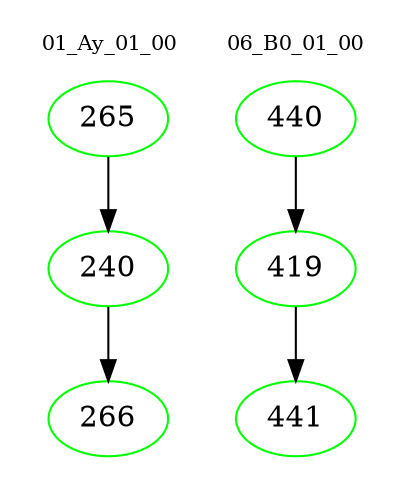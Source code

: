 digraph{
subgraph cluster_0 {
color = white
label = "01_Ay_01_00";
fontsize=10;
T0_265 [label="265", color="green"]
T0_265 -> T0_240 [color="black"]
T0_240 [label="240", color="green"]
T0_240 -> T0_266 [color="black"]
T0_266 [label="266", color="green"]
}
subgraph cluster_1 {
color = white
label = "06_B0_01_00";
fontsize=10;
T1_440 [label="440", color="green"]
T1_440 -> T1_419 [color="black"]
T1_419 [label="419", color="green"]
T1_419 -> T1_441 [color="black"]
T1_441 [label="441", color="green"]
}
}
